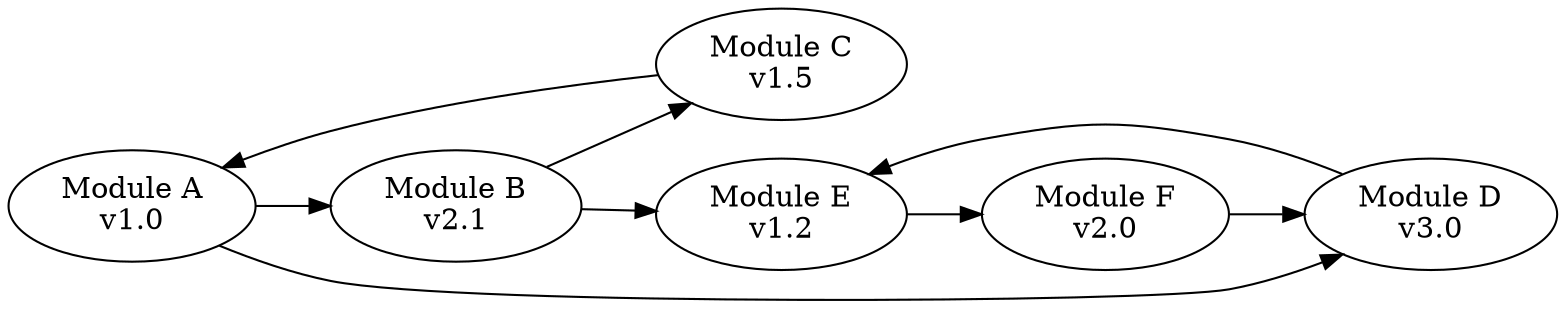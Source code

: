 digraph dependencies {
    // Software dependency graph with some circular dependencies
    rankdir=LR;
    
    ModuleA [label="Module A\nv1.0"];
    ModuleB [label="Module B\nv2.1"];
    ModuleC [label="Module C\nv1.5"];
    ModuleD [label="Module D\nv3.0"];
    ModuleE [label="Module E\nv1.2"];
    ModuleF [label="Module F\nv2.0"];
    
    // Normal dependencies
    ModuleA -> ModuleB;
    ModuleB -> ModuleC;
    ModuleA -> ModuleD;
    ModuleD -> ModuleE;
    ModuleE -> ModuleF;
    
    // Circular dependency 1: C -> A (creates cycle A -> B -> C -> A)
    ModuleC -> ModuleA;
    
    // Circular dependency 2: F -> D (creates cycle D -> E -> F -> D)  
    ModuleF -> ModuleD;
    
    // Additional connection
    ModuleB -> ModuleE;
} 